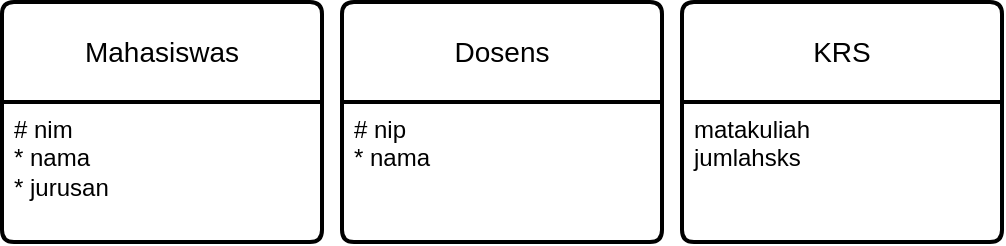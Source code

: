 <mxfile version="26.1.0">
  <diagram name="Page-1" id="2glrnaEZWtzoVYgZgW3D">
    <mxGraphModel dx="1050" dy="522" grid="1" gridSize="10" guides="1" tooltips="1" connect="1" arrows="1" fold="1" page="1" pageScale="1" pageWidth="850" pageHeight="1100" math="0" shadow="0">
      <root>
        <mxCell id="0" />
        <mxCell id="1" parent="0" />
        <mxCell id="Tl7vBJkCg9ivMlw3wstG-1" value="Mahasiswas" style="swimlane;childLayout=stackLayout;horizontal=1;startSize=50;horizontalStack=0;rounded=1;fontSize=14;fontStyle=0;strokeWidth=2;resizeParent=0;resizeLast=1;shadow=0;dashed=0;align=center;arcSize=4;whiteSpace=wrap;html=1;" vertex="1" parent="1">
          <mxGeometry x="360" y="200" width="160" height="120" as="geometry" />
        </mxCell>
        <mxCell id="Tl7vBJkCg9ivMlw3wstG-2" value="# nim&lt;div&gt;* nama&lt;/div&gt;&lt;div&gt;* jurusan&lt;/div&gt;" style="align=left;strokeColor=none;fillColor=none;spacingLeft=4;spacingRight=4;fontSize=12;verticalAlign=top;resizable=0;rotatable=0;part=1;html=1;whiteSpace=wrap;" vertex="1" parent="Tl7vBJkCg9ivMlw3wstG-1">
          <mxGeometry y="50" width="160" height="70" as="geometry" />
        </mxCell>
        <mxCell id="Tl7vBJkCg9ivMlw3wstG-4" value="Dosens" style="swimlane;childLayout=stackLayout;horizontal=1;startSize=50;horizontalStack=0;rounded=1;fontSize=14;fontStyle=0;strokeWidth=2;resizeParent=0;resizeLast=1;shadow=0;dashed=0;align=center;arcSize=4;whiteSpace=wrap;html=1;" vertex="1" parent="1">
          <mxGeometry x="530" y="200" width="160" height="120" as="geometry" />
        </mxCell>
        <mxCell id="Tl7vBJkCg9ivMlw3wstG-5" value="# nip&lt;div&gt;* nama&lt;/div&gt;" style="align=left;strokeColor=none;fillColor=none;spacingLeft=4;spacingRight=4;fontSize=12;verticalAlign=top;resizable=0;rotatable=0;part=1;html=1;whiteSpace=wrap;" vertex="1" parent="Tl7vBJkCg9ivMlw3wstG-4">
          <mxGeometry y="50" width="160" height="70" as="geometry" />
        </mxCell>
        <mxCell id="Tl7vBJkCg9ivMlw3wstG-6" value="KRS" style="swimlane;childLayout=stackLayout;horizontal=1;startSize=50;horizontalStack=0;rounded=1;fontSize=14;fontStyle=0;strokeWidth=2;resizeParent=0;resizeLast=1;shadow=0;dashed=0;align=center;arcSize=4;whiteSpace=wrap;html=1;" vertex="1" parent="1">
          <mxGeometry x="700" y="200" width="160" height="120" as="geometry" />
        </mxCell>
        <mxCell id="Tl7vBJkCg9ivMlw3wstG-7" value="&lt;div&gt;matakuliah&lt;/div&gt;&lt;div&gt;jumlahsks&lt;/div&gt;" style="align=left;strokeColor=none;fillColor=none;spacingLeft=4;spacingRight=4;fontSize=12;verticalAlign=top;resizable=0;rotatable=0;part=1;html=1;whiteSpace=wrap;" vertex="1" parent="Tl7vBJkCg9ivMlw3wstG-6">
          <mxGeometry y="50" width="160" height="70" as="geometry" />
        </mxCell>
      </root>
    </mxGraphModel>
  </diagram>
</mxfile>
